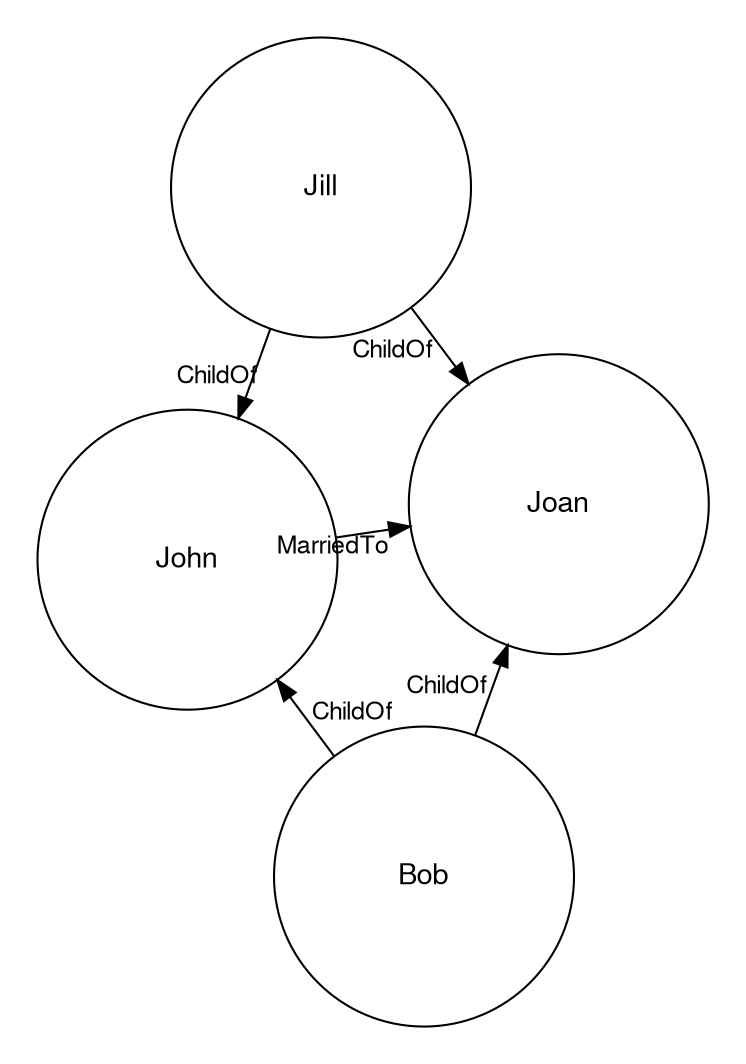 digraph GrafitoGraph {
layout=neato
graph [pad=".25", ranksep="0.25", nodesep="0.45"];
node [fontname="FreeSans",fontsize="14",shape=circle, width=2, height=.5];
edge [fontname="FreeSans",fontsize="12",labelfontname="FreeSans",labelfontsize="8"];
compound=true;
overlap=false;

John->Joan [label="MarriedTo"];Bob->John [label="ChildOf"];Bob->Joan [label="ChildOf"];Jill->John [label="ChildOf"];Jill->Joan [label="ChildOf"];
}